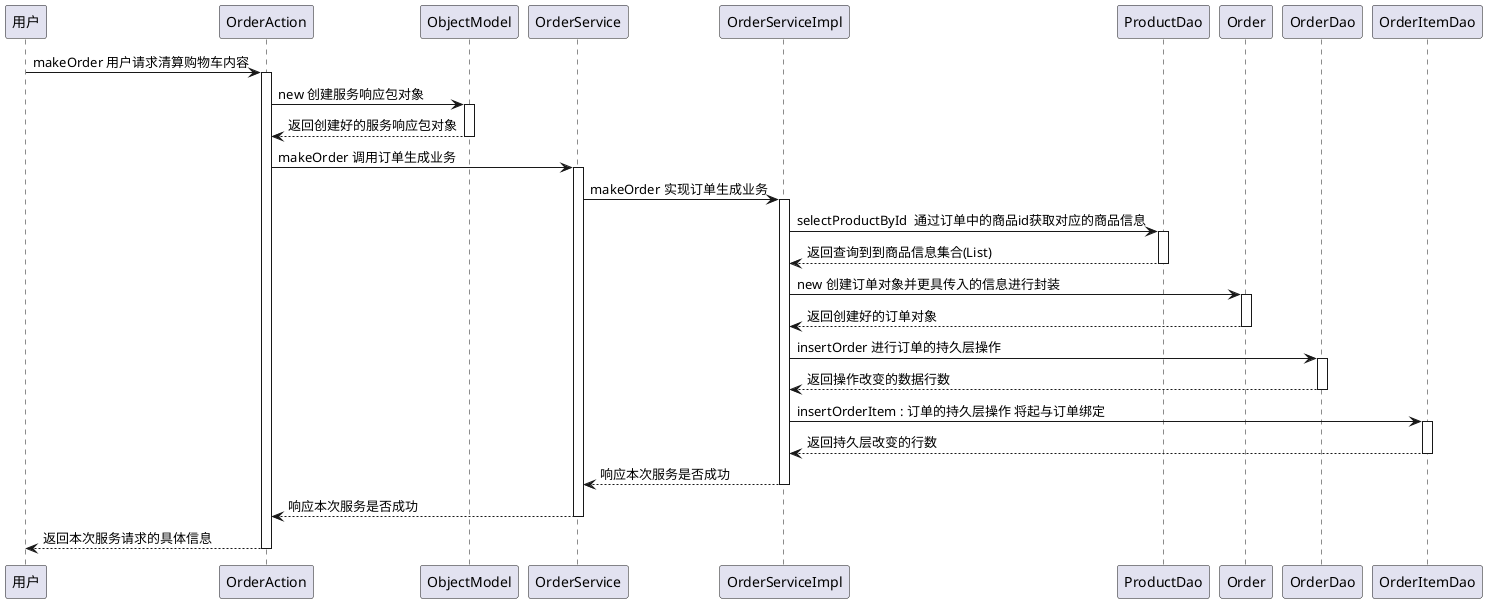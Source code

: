 @startuml
participant 用户
用户 -> OrderAction : makeOrder 用户请求清算购物车内容
activate OrderAction
OrderAction -> ObjectModel : new 创建服务响应包对象
activate ObjectModel
ObjectModel --> OrderAction : 返回创建好的服务响应包对象
deactivate ObjectModel
OrderAction -> OrderService : makeOrder 调用订单生成业务
activate OrderService
OrderService -> OrderServiceImpl : makeOrder 实现订单生成业务
activate OrderServiceImpl
OrderServiceImpl -> ProductDao : selectProductById  通过订单中的商品id获取对应的商品信息
activate ProductDao
ProductDao --> OrderServiceImpl : 返回查询到到商品信息集合(List)
deactivate ProductDao
OrderServiceImpl -> Order : new 创建订单对象并更具传入的信息进行封装
activate Order
Order --> OrderServiceImpl : 返回创建好的订单对象
deactivate Order
OrderServiceImpl -> OrderDao : insertOrder 进行订单的持久层操作
activate OrderDao
OrderDao --> OrderServiceImpl : 返回操作改变的数据行数
deactivate OrderDao
OrderServiceImpl -> OrderItemDao : insertOrderItem : 订单的持久层操作 将起与订单绑定
activate OrderItemDao
OrderItemDao --> OrderServiceImpl : 返回持久层改变的行数
deactivate OrderItemDao
OrderServiceImpl --> OrderService : 响应本次服务是否成功
deactivate OrderServiceImpl
OrderService --> OrderAction : 响应本次服务是否成功
deactivate OrderService
return 返回本次服务请求的具体信息
@enduml